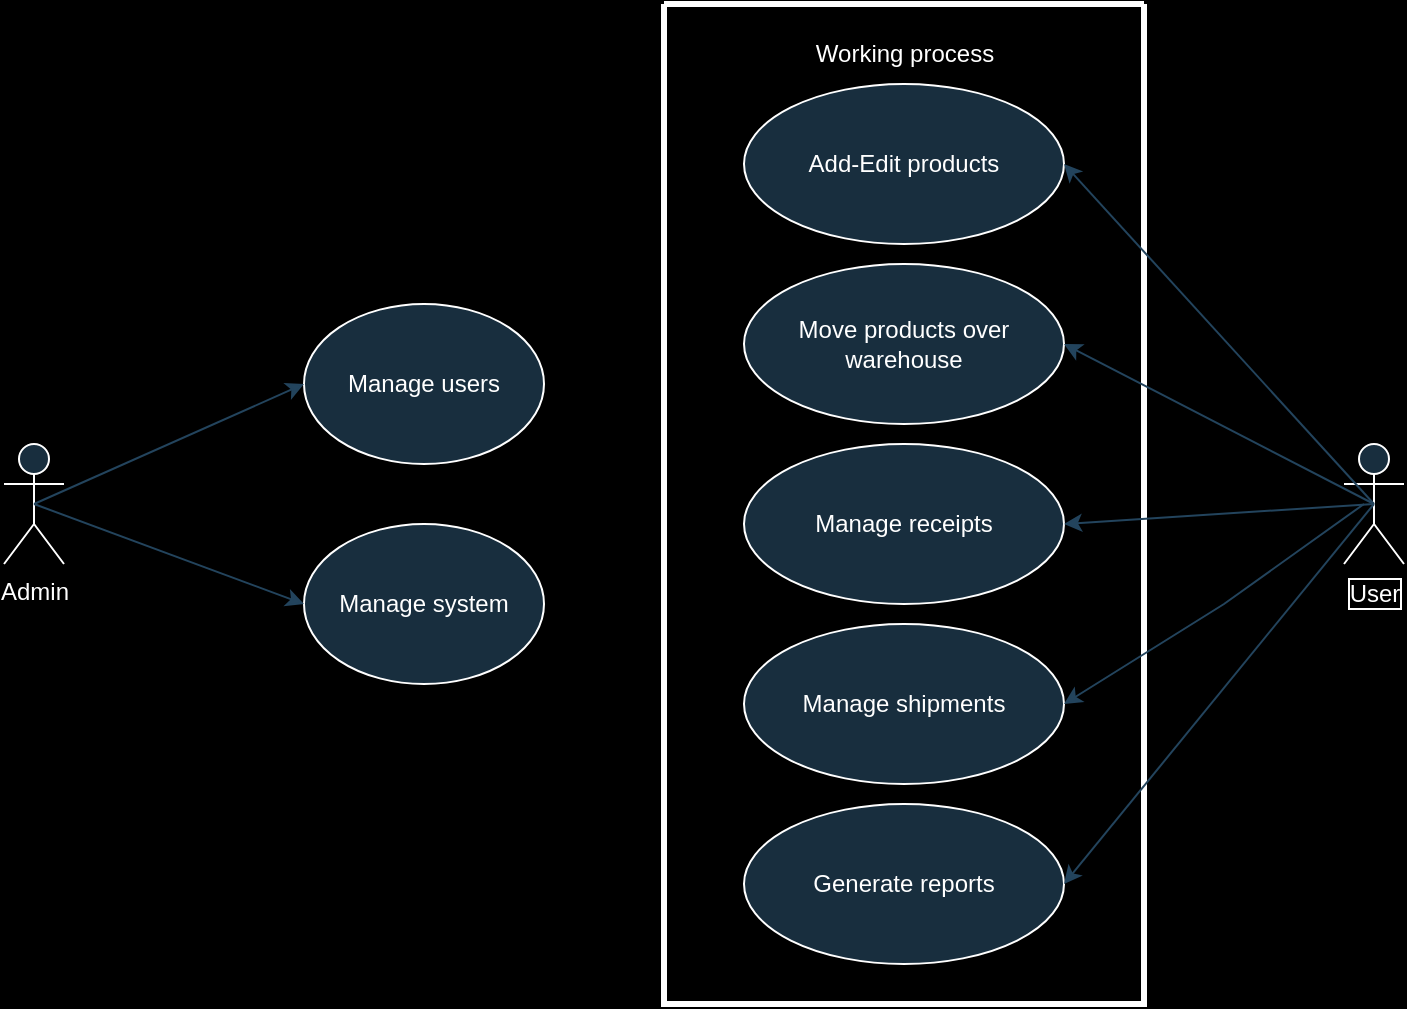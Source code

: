 <mxfile version="23.1.1" type="device">
  <diagram name="Page-1" id="lMuPRmGWWhECffE9Og_i">
    <mxGraphModel dx="1106" dy="579" grid="1" gridSize="10" guides="1" tooltips="1" connect="1" arrows="1" fold="1" page="1" pageScale="1" pageWidth="827" pageHeight="1169" background="#000000" math="0" shadow="0">
      <root>
        <mxCell id="0" />
        <mxCell id="1" parent="0" />
        <mxCell id="gCONbDK87JYv5U0t19UN-1" value="Admin" style="shape=umlActor;verticalLabelPosition=bottom;verticalAlign=top;html=1;outlineConnect=0;fontColor=#FFFFFF;strokeColor=#FFFFFF;labelBackgroundColor=none;fillColor=#182E3E;" vertex="1" parent="1">
          <mxGeometry x="70" y="230" width="30" height="60" as="geometry" />
        </mxCell>
        <mxCell id="gCONbDK87JYv5U0t19UN-3" value="Manage users" style="ellipse;whiteSpace=wrap;html=1;fillColor=#182E3E;strokeColor=#FFFFFF;fontColor=#FFFFFF;labelBackgroundColor=none;" vertex="1" parent="1">
          <mxGeometry x="220" y="160" width="120" height="80" as="geometry" />
        </mxCell>
        <mxCell id="gCONbDK87JYv5U0t19UN-4" value="Manage system" style="ellipse;whiteSpace=wrap;html=1;strokeColor=#FFFFFF;fillColor=#182E3E;fontColor=#FFFFFF;labelBackgroundColor=none;" vertex="1" parent="1">
          <mxGeometry x="220" y="270" width="120" height="80" as="geometry" />
        </mxCell>
        <mxCell id="gCONbDK87JYv5U0t19UN-8" value="" style="endArrow=classic;html=1;rounded=0;entryX=0;entryY=0.5;entryDx=0;entryDy=0;exitX=0.5;exitY=0.5;exitDx=0;exitDy=0;exitPerimeter=0;strokeColor=#23445D;labelBackgroundColor=none;fontColor=default;" edge="1" parent="1" source="gCONbDK87JYv5U0t19UN-1" target="gCONbDK87JYv5U0t19UN-3">
          <mxGeometry width="50" height="50" relative="1" as="geometry">
            <mxPoint x="100" y="270" as="sourcePoint" />
            <mxPoint x="150" y="220" as="targetPoint" />
          </mxGeometry>
        </mxCell>
        <mxCell id="gCONbDK87JYv5U0t19UN-9" value="" style="endArrow=classic;html=1;rounded=0;exitX=0.5;exitY=0.5;exitDx=0;exitDy=0;exitPerimeter=0;entryX=0;entryY=0.5;entryDx=0;entryDy=0;strokeColor=#23445D;labelBackgroundColor=none;fontColor=default;" edge="1" parent="1" source="gCONbDK87JYv5U0t19UN-1" target="gCONbDK87JYv5U0t19UN-4">
          <mxGeometry width="50" height="50" relative="1" as="geometry">
            <mxPoint x="370" y="400" as="sourcePoint" />
            <mxPoint x="420" y="350" as="targetPoint" />
          </mxGeometry>
        </mxCell>
        <mxCell id="gCONbDK87JYv5U0t19UN-10" value="User" style="shape=umlActor;verticalLabelPosition=bottom;verticalAlign=top;html=1;outlineConnect=0;labelBorderColor=#FFFFFF;fontColor=#FFFFFF;strokeColor=#FFFFFF;labelBackgroundColor=none;fillColor=#182E3E;" vertex="1" parent="1">
          <mxGeometry x="740" y="230" width="30" height="60" as="geometry" />
        </mxCell>
        <mxCell id="gCONbDK87JYv5U0t19UN-19" value="" style="swimlane;startSize=0;strokeColor=#FFFFFF;strokeWidth=3;labelBackgroundColor=none;fillColor=#182E3E;fontColor=#FFFFFF;" vertex="1" parent="1">
          <mxGeometry x="400" y="10" width="240" height="500" as="geometry">
            <mxRectangle x="400" y="10" width="50" height="40" as="alternateBounds" />
          </mxGeometry>
        </mxCell>
        <mxCell id="gCONbDK87JYv5U0t19UN-15" value="Add-Edit products" style="ellipse;whiteSpace=wrap;html=1;fontColor=#FFFFFF;fillColor=#182E3E;strokeColor=#FFFFFF;labelBackgroundColor=none;" vertex="1" parent="gCONbDK87JYv5U0t19UN-19">
          <mxGeometry x="40" y="40" width="160" height="80" as="geometry" />
        </mxCell>
        <mxCell id="gCONbDK87JYv5U0t19UN-17" value="Move products over warehouse" style="ellipse;whiteSpace=wrap;html=1;fontColor=#FFFFFF;strokeColor=#FFFFFF;fillColor=#182E3E;labelBackgroundColor=none;" vertex="1" parent="gCONbDK87JYv5U0t19UN-19">
          <mxGeometry x="40" y="130" width="160" height="80" as="geometry" />
        </mxCell>
        <mxCell id="gCONbDK87JYv5U0t19UN-20" value="Working process" style="text;html=1;align=center;verticalAlign=middle;resizable=0;points=[];autosize=1;strokeColor=none;fillColor=none;fontColor=#FFFFFF;labelBackgroundColor=none;" vertex="1" parent="gCONbDK87JYv5U0t19UN-19">
          <mxGeometry x="65" y="10" width="110" height="30" as="geometry" />
        </mxCell>
        <mxCell id="gCONbDK87JYv5U0t19UN-16" value="Manage receipts" style="ellipse;whiteSpace=wrap;html=1;fontColor=#FFFFFF;strokeColor=#FFFFFF;fillColor=#182E3E;labelBackgroundColor=none;" vertex="1" parent="gCONbDK87JYv5U0t19UN-19">
          <mxGeometry x="40" y="220" width="160" height="80" as="geometry" />
        </mxCell>
        <mxCell id="gCONbDK87JYv5U0t19UN-21" value="Manage shipments" style="ellipse;whiteSpace=wrap;html=1;fontColor=#FFFFFF;strokeColor=#FFFFFF;fillColor=#182E3E;labelBackgroundColor=none;" vertex="1" parent="gCONbDK87JYv5U0t19UN-19">
          <mxGeometry x="40" y="310" width="160" height="80" as="geometry" />
        </mxCell>
        <mxCell id="gCONbDK87JYv5U0t19UN-22" value="Generate reports" style="ellipse;whiteSpace=wrap;html=1;fontColor=#FFFFFF;strokeColor=#FFFFFF;fillColor=#182E3E;labelBackgroundColor=none;" vertex="1" parent="gCONbDK87JYv5U0t19UN-19">
          <mxGeometry x="40" y="400" width="160" height="80" as="geometry" />
        </mxCell>
        <mxCell id="gCONbDK87JYv5U0t19UN-23" value="" style="endArrow=classic;html=1;rounded=0;exitX=0.5;exitY=0.5;exitDx=0;exitDy=0;exitPerimeter=0;entryX=1;entryY=0.5;entryDx=0;entryDy=0;strokeColor=#23445D;labelBackgroundColor=none;fontColor=default;" edge="1" parent="1" source="gCONbDK87JYv5U0t19UN-10" target="gCONbDK87JYv5U0t19UN-15">
          <mxGeometry width="50" height="50" relative="1" as="geometry">
            <mxPoint x="390" y="330" as="sourcePoint" />
            <mxPoint x="440" y="280" as="targetPoint" />
          </mxGeometry>
        </mxCell>
        <mxCell id="gCONbDK87JYv5U0t19UN-24" value="" style="endArrow=classic;html=1;rounded=0;exitX=0.5;exitY=0.5;exitDx=0;exitDy=0;exitPerimeter=0;entryX=1;entryY=0.5;entryDx=0;entryDy=0;strokeColor=#23445D;labelBackgroundColor=none;fontColor=default;" edge="1" parent="1" source="gCONbDK87JYv5U0t19UN-10" target="gCONbDK87JYv5U0t19UN-17">
          <mxGeometry width="50" height="50" relative="1" as="geometry">
            <mxPoint x="390" y="330" as="sourcePoint" />
            <mxPoint x="440" y="280" as="targetPoint" />
          </mxGeometry>
        </mxCell>
        <mxCell id="gCONbDK87JYv5U0t19UN-25" value="" style="endArrow=classic;html=1;rounded=0;exitX=0.5;exitY=0.5;exitDx=0;exitDy=0;exitPerimeter=0;entryX=1;entryY=0.5;entryDx=0;entryDy=0;strokeColor=#23445D;labelBackgroundColor=none;fontColor=default;" edge="1" parent="1" source="gCONbDK87JYv5U0t19UN-10" target="gCONbDK87JYv5U0t19UN-16">
          <mxGeometry width="50" height="50" relative="1" as="geometry">
            <mxPoint x="390" y="330" as="sourcePoint" />
            <mxPoint x="440" y="280" as="targetPoint" />
          </mxGeometry>
        </mxCell>
        <mxCell id="gCONbDK87JYv5U0t19UN-26" value="" style="endArrow=classic;html=1;rounded=0;entryX=1;entryY=0.5;entryDx=0;entryDy=0;strokeColor=#23445D;labelBackgroundColor=none;fontColor=default;" edge="1" parent="1" target="gCONbDK87JYv5U0t19UN-21">
          <mxGeometry width="50" height="50" relative="1" as="geometry">
            <mxPoint x="750" y="260" as="sourcePoint" />
            <mxPoint x="440" y="280" as="targetPoint" />
            <Array as="points">
              <mxPoint x="680" y="310" />
            </Array>
          </mxGeometry>
        </mxCell>
        <mxCell id="gCONbDK87JYv5U0t19UN-27" value="" style="endArrow=classic;html=1;rounded=0;exitX=0.5;exitY=0.5;exitDx=0;exitDy=0;exitPerimeter=0;entryX=1;entryY=0.5;entryDx=0;entryDy=0;strokeColor=#23445D;labelBackgroundColor=none;fontColor=default;" edge="1" parent="1" source="gCONbDK87JYv5U0t19UN-10" target="gCONbDK87JYv5U0t19UN-22">
          <mxGeometry width="50" height="50" relative="1" as="geometry">
            <mxPoint x="390" y="330" as="sourcePoint" />
            <mxPoint x="440" y="280" as="targetPoint" />
          </mxGeometry>
        </mxCell>
      </root>
    </mxGraphModel>
  </diagram>
</mxfile>
